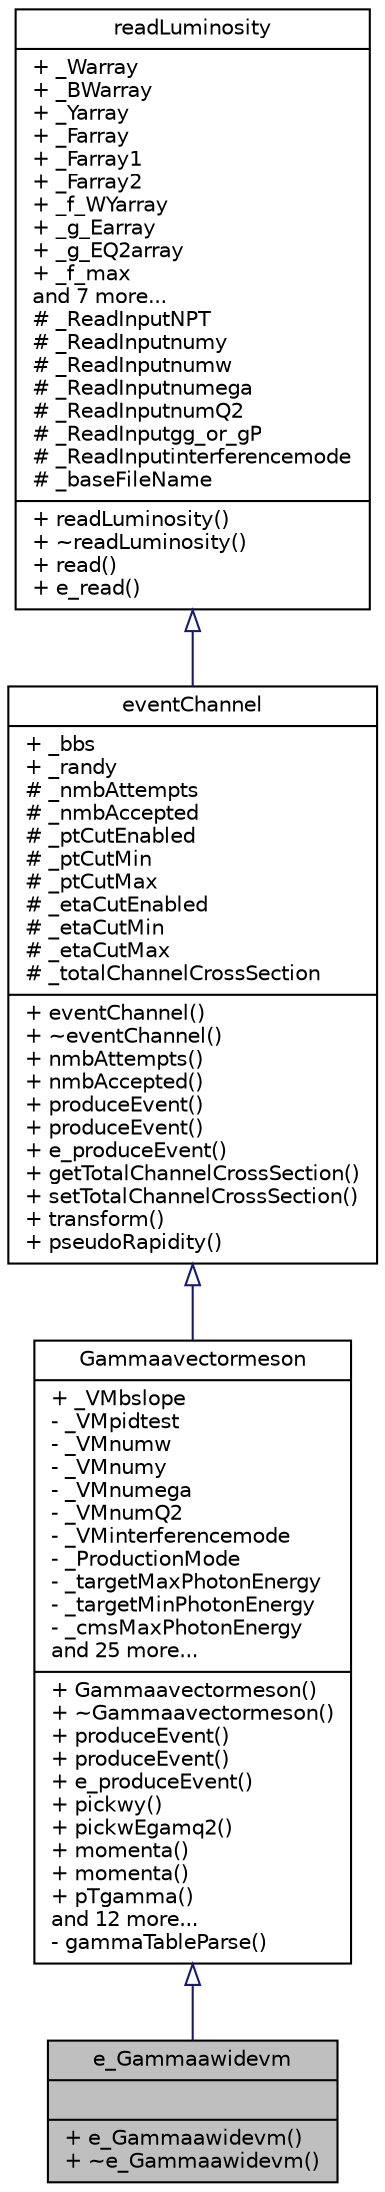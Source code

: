 digraph "e_Gammaawidevm"
{
 // LATEX_PDF_SIZE
  bgcolor="transparent";
  edge [fontname="Helvetica",fontsize="10",labelfontname="Helvetica",labelfontsize="10"];
  node [fontname="Helvetica",fontsize="10",shape=record];
  Node0 [label="{e_Gammaawidevm\n||+ e_Gammaawidevm()\l+ ~e_Gammaawidevm()\l}",height=0.2,width=0.4,color="black", fillcolor="grey75", style="filled", fontcolor="black",tooltip=" "];
  Node1 -> Node0 [dir="back",color="midnightblue",fontsize="10",style="solid",arrowtail="onormal",fontname="Helvetica"];
  Node1 [label="{Gammaavectormeson\n|+ _VMbslope\l- _VMpidtest\l- _VMnumw\l- _VMnumy\l- _VMnumega\l- _VMnumQ2\l- _VMinterferencemode\l- _ProductionMode\l- _targetMaxPhotonEnergy\l- _targetMinPhotonEnergy\l- _cmsMaxPhotonEnergy\land 25 more...\l|+ Gammaavectormeson()\l+ ~Gammaavectormeson()\l+ produceEvent()\l+ produceEvent()\l+ e_produceEvent()\l+ pickwy()\l+ pickwEgamq2()\l+ momenta()\l+ momenta()\l+ pTgamma()\land 12 more...\l- gammaTableParse()\l}",height=0.2,width=0.4,color="black",URL="$classGammaavectormeson.html",tooltip=" "];
  Node2 -> Node1 [dir="back",color="midnightblue",fontsize="10",style="solid",arrowtail="onormal",fontname="Helvetica"];
  Node2 [label="{eventChannel\n|+ _bbs\l+ _randy\l# _nmbAttempts\l# _nmbAccepted\l# _ptCutEnabled\l# _ptCutMin\l# _ptCutMax\l# _etaCutEnabled\l# _etaCutMin\l# _etaCutMax\l# _totalChannelCrossSection\l|+ eventChannel()\l+ ~eventChannel()\l+ nmbAttempts()\l+ nmbAccepted()\l+ produceEvent()\l+ produceEvent()\l+ e_produceEvent()\l+ getTotalChannelCrossSection()\l+ setTotalChannelCrossSection()\l+ transform()\l+ pseudoRapidity()\l}",height=0.2,width=0.4,color="black",URL="$classeventChannel.html",tooltip=" "];
  Node3 -> Node2 [dir="back",color="midnightblue",fontsize="10",style="solid",arrowtail="onormal",fontname="Helvetica"];
  Node3 [label="{readLuminosity\n|+ _Warray\l+ _BWarray\l+ _Yarray\l+ _Farray\l+ _Farray1\l+ _Farray2\l+ _f_WYarray\l+ _g_Earray\l+ _g_EQ2array\l+ _f_max\land 7 more...\l# _ReadInputNPT\l# _ReadInputnumy\l# _ReadInputnumw\l# _ReadInputnumega\l# _ReadInputnumQ2\l# _ReadInputgg_or_gP\l# _ReadInputinterferencemode\l# _baseFileName\l|+ readLuminosity()\l+ ~readLuminosity()\l+ read()\l+ e_read()\l}",height=0.2,width=0.4,color="black",URL="$classreadLuminosity.html",tooltip=" "];
}
